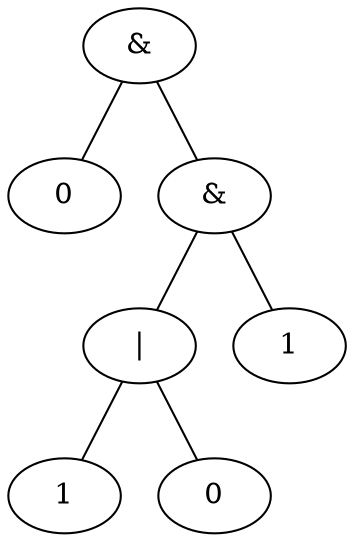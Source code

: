 graph "1" {
  "0"[label ="0"];
  "1"[label ="&"];
  "2"[label ="1"];
  "3"[label ="|"];
  "4"[label ="0"];
  "5"[label ="&"];
  "6"[label ="1"];
    "1" -- "0";
    "5" -- "3";
    "5" -- "6";
    "3" -- "2";
    "3" -- "4";
    "1" -- "5";
}
